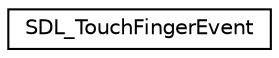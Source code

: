 digraph "Graphical Class Hierarchy"
{
 // LATEX_PDF_SIZE
  edge [fontname="Helvetica",fontsize="10",labelfontname="Helvetica",labelfontsize="10"];
  node [fontname="Helvetica",fontsize="10",shape=record];
  rankdir="LR";
  Node0 [label="SDL_TouchFingerEvent",height=0.2,width=0.4,color="black", fillcolor="white", style="filled",URL="$structSDL__TouchFingerEvent.html",tooltip="Touch finger event structure (event.tfinger.*)"];
}
